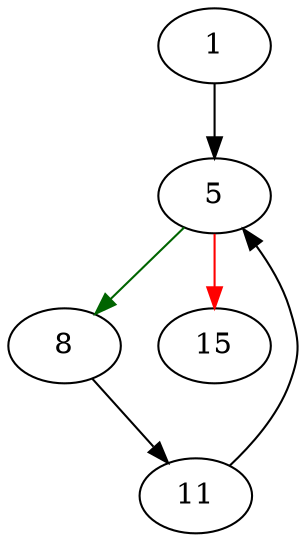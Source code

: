 strict digraph "sqlite3BackupRestart" {
	// Node definitions.
	1 [entry=true];
	5;
	8;
	15;
	11;

	// Edge definitions.
	1 -> 5;
	5 -> 8 [
		color=darkgreen
		cond=true
	];
	5 -> 15 [
		color=red
		cond=false
	];
	8 -> 11;
	11 -> 5;
}